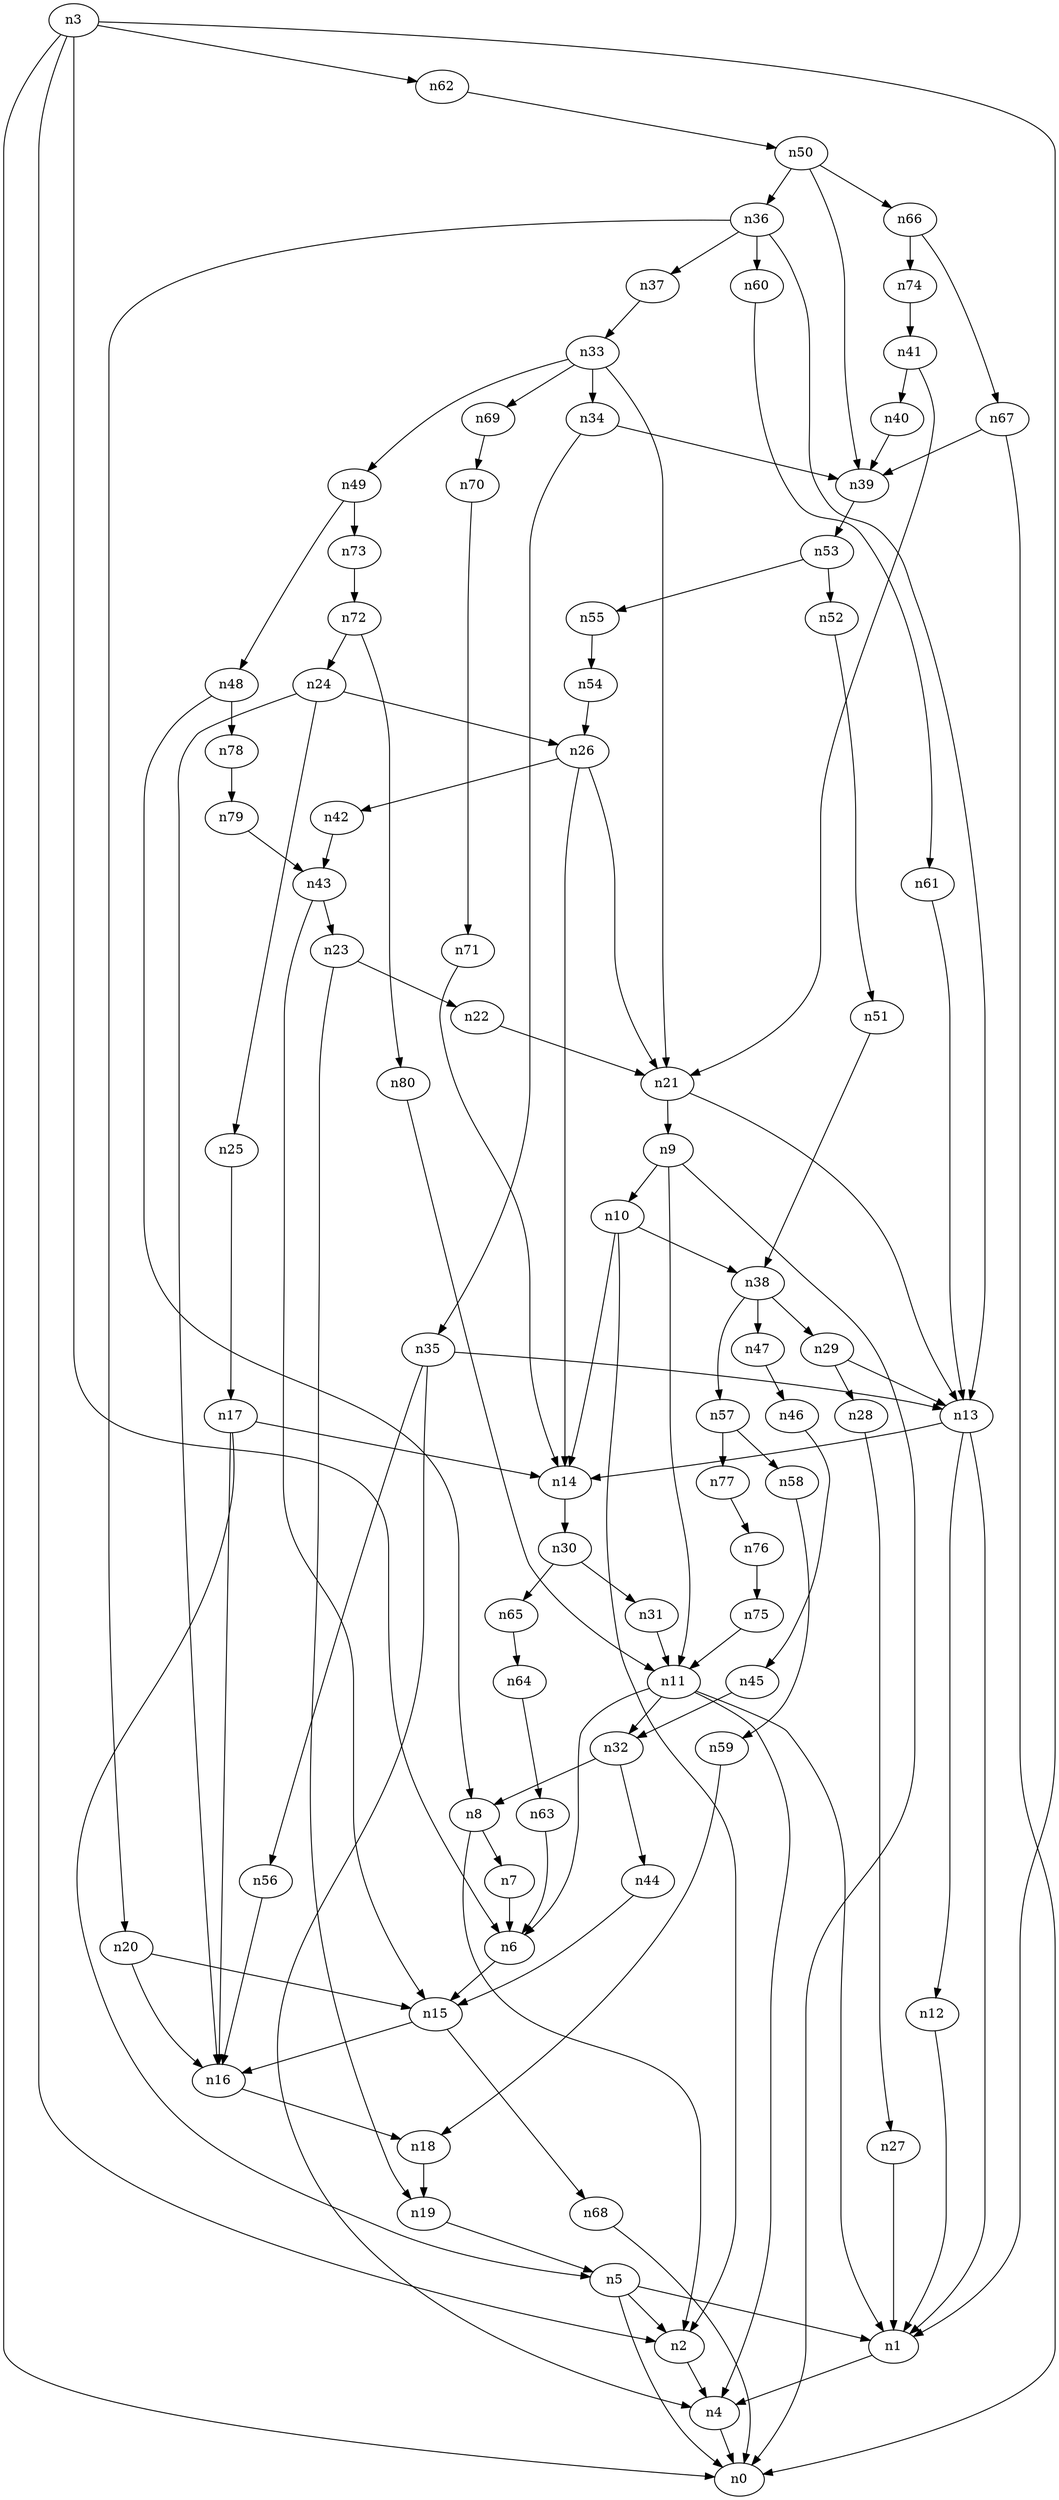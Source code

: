 digraph G {
	n1 -> n4	 [_graphml_id=e4];
	n2 -> n4	 [_graphml_id=e7];
	n3 -> n0	 [_graphml_id=e0];
	n3 -> n1	 [_graphml_id=e3];
	n3 -> n2	 [_graphml_id=e6];
	n3 -> n6	 [_graphml_id=e9];
	n3 -> n62	 [_graphml_id=e99];
	n4 -> n0	 [_graphml_id=e1];
	n5 -> n0	 [_graphml_id=e2];
	n5 -> n1	 [_graphml_id=e5];
	n5 -> n2	 [_graphml_id=e8];
	n6 -> n15	 [_graphml_id=e23];
	n7 -> n6	 [_graphml_id=e10];
	n8 -> n2	 [_graphml_id=e12];
	n8 -> n7	 [_graphml_id=e11];
	n9 -> n0	 [_graphml_id=e13];
	n9 -> n10	 [_graphml_id=e14];
	n9 -> n11	 [_graphml_id=e61];
	n10 -> n2	 [_graphml_id=e15];
	n10 -> n14	 [_graphml_id=e22];
	n10 -> n38	 [_graphml_id=e60];
	n11 -> n1	 [_graphml_id=e16];
	n11 -> n4	 [_graphml_id=e17];
	n11 -> n6	 [_graphml_id=e18];
	n11 -> n32	 [_graphml_id=e49];
	n12 -> n1	 [_graphml_id=e19];
	n13 -> n1	 [_graphml_id=e32];
	n13 -> n12	 [_graphml_id=e20];
	n13 -> n14	 [_graphml_id=e21];
	n14 -> n30	 [_graphml_id=e46];
	n15 -> n16	 [_graphml_id=e24];
	n15 -> n68	 [_graphml_id=e109];
	n16 -> n18	 [_graphml_id=e27];
	n17 -> n5	 [_graphml_id=e51];
	n17 -> n14	 [_graphml_id=e26];
	n17 -> n16	 [_graphml_id=e25];
	n18 -> n19	 [_graphml_id=e28];
	n19 -> n5	 [_graphml_id=e29];
	n20 -> n15	 [_graphml_id=e30];
	n20 -> n16	 [_graphml_id=e31];
	n21 -> n9	 [_graphml_id=e33];
	n21 -> n13	 [_graphml_id=e101];
	n22 -> n21	 [_graphml_id=e34];
	n23 -> n19	 [_graphml_id=e36];
	n23 -> n22	 [_graphml_id=e35];
	n24 -> n16	 [_graphml_id=e37];
	n24 -> n25	 [_graphml_id=e38];
	n24 -> n26	 [_graphml_id=e91];
	n25 -> n17	 [_graphml_id=e39];
	n26 -> n14	 [_graphml_id=e41];
	n26 -> n21	 [_graphml_id=e40];
	n26 -> n42	 [_graphml_id=e66];
	n27 -> n1	 [_graphml_id=e42];
	n28 -> n27	 [_graphml_id=e43];
	n29 -> n13	 [_graphml_id=e45];
	n29 -> n28	 [_graphml_id=e44];
	n30 -> n31	 [_graphml_id=e47];
	n30 -> n65	 [_graphml_id=e105];
	n31 -> n11	 [_graphml_id=e48];
	n32 -> n8	 [_graphml_id=e50];
	n32 -> n44	 [_graphml_id=e70];
	n33 -> n21	 [_graphml_id=e52];
	n33 -> n34	 [_graphml_id=e53];
	n33 -> n49	 [_graphml_id=e78];
	n33 -> n69	 [_graphml_id=e112];
	n34 -> n35	 [_graphml_id=e54];
	n34 -> n39	 [_graphml_id=e62];
	n35 -> n4	 [_graphml_id=e55];
	n35 -> n13	 [_graphml_id=e81];
	n35 -> n56	 [_graphml_id=e89];
	n36 -> n13	 [_graphml_id=e71];
	n36 -> n20	 [_graphml_id=e56];
	n36 -> n37	 [_graphml_id=e57];
	n36 -> n60	 [_graphml_id=e96];
	n37 -> n33	 [_graphml_id=e58];
	n38 -> n29	 [_graphml_id=e59];
	n38 -> n47	 [_graphml_id=e75];
	n38 -> n57	 [_graphml_id=e92];
	n39 -> n53	 [_graphml_id=e85];
	n40 -> n39	 [_graphml_id=e63];
	n41 -> n21	 [_graphml_id=e65];
	n41 -> n40	 [_graphml_id=e64];
	n42 -> n43	 [_graphml_id=e67];
	n43 -> n15	 [_graphml_id=e68];
	n43 -> n23	 [_graphml_id=e121];
	n44 -> n15	 [_graphml_id=e69];
	n45 -> n32	 [_graphml_id=e72];
	n46 -> n45	 [_graphml_id=e73];
	n47 -> n46	 [_graphml_id=e74];
	n48 -> n8	 [_graphml_id=e76];
	n48 -> n78	 [_graphml_id=e126];
	n49 -> n48	 [_graphml_id=e77];
	n49 -> n73	 [_graphml_id=e118];
	n50 -> n36	 [_graphml_id=e80];
	n50 -> n39	 [_graphml_id=e79];
	n50 -> n66	 [_graphml_id=e106];
	n51 -> n38	 [_graphml_id=e82];
	n52 -> n51	 [_graphml_id=e83];
	n53 -> n52	 [_graphml_id=e84];
	n53 -> n55	 [_graphml_id=e88];
	n54 -> n26	 [_graphml_id=e86];
	n55 -> n54	 [_graphml_id=e87];
	n56 -> n16	 [_graphml_id=e90];
	n57 -> n58	 [_graphml_id=e93];
	n57 -> n77	 [_graphml_id=e125];
	n58 -> n59	 [_graphml_id=e94];
	n59 -> n18	 [_graphml_id=e95];
	n60 -> n61	 [_graphml_id=e97];
	n61 -> n13	 [_graphml_id=e98];
	n62 -> n50	 [_graphml_id=e100];
	n63 -> n6	 [_graphml_id=e102];
	n64 -> n63	 [_graphml_id=e103];
	n65 -> n64	 [_graphml_id=e104];
	n66 -> n67	 [_graphml_id=e107];
	n66 -> n74	 [_graphml_id=e120];
	n67 -> n0	 [_graphml_id=e111];
	n67 -> n39	 [_graphml_id=e108];
	n68 -> n0	 [_graphml_id=e110];
	n69 -> n70	 [_graphml_id=e113];
	n70 -> n71	 [_graphml_id=e114];
	n71 -> n14	 [_graphml_id=e115];
	n72 -> n24	 [_graphml_id=e116];
	n72 -> n80	 [_graphml_id=e130];
	n73 -> n72	 [_graphml_id=e117];
	n74 -> n41	 [_graphml_id=e119];
	n75 -> n11	 [_graphml_id=e122];
	n76 -> n75	 [_graphml_id=e123];
	n77 -> n76	 [_graphml_id=e124];
	n78 -> n79	 [_graphml_id=e127];
	n79 -> n43	 [_graphml_id=e128];
	n80 -> n11	 [_graphml_id=e129];
}
